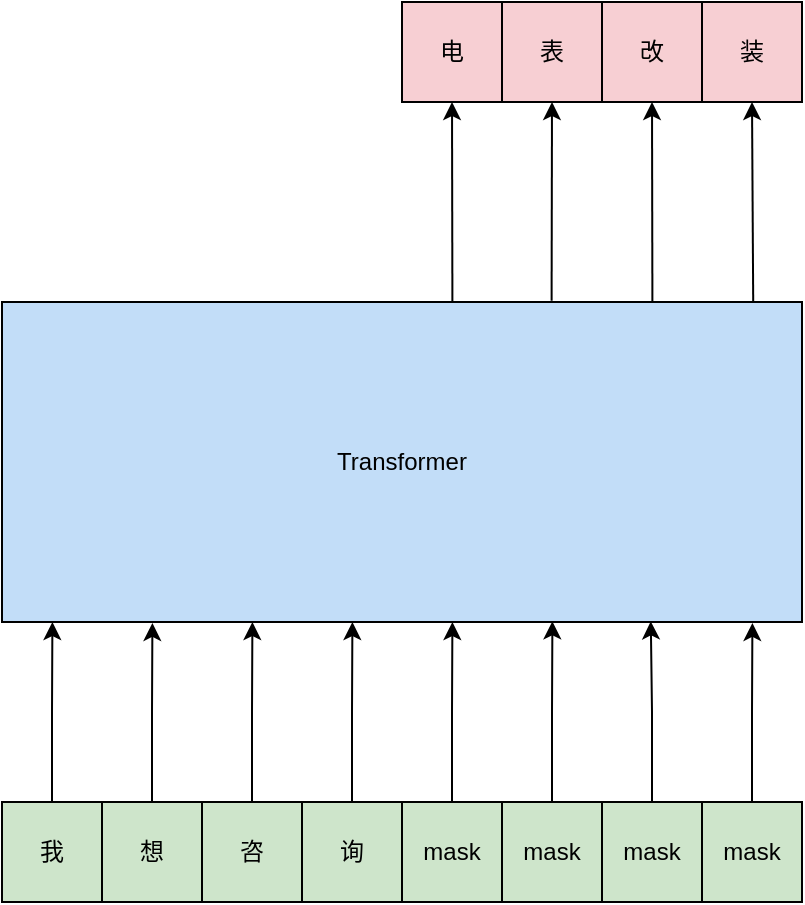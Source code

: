 <mxfile version="22.0.8" type="github">
  <diagram name="第 1 页" id="mxh8bWBtYDuDe7EswOkV">
    <mxGraphModel dx="1024" dy="556" grid="1" gridSize="10" guides="1" tooltips="1" connect="1" arrows="1" fold="1" page="1" pageScale="1" pageWidth="827" pageHeight="1169" math="0" shadow="0">
      <root>
        <mxCell id="0" />
        <mxCell id="1" parent="0" />
        <mxCell id="DNyXBS3NBZ68RY32_UbK-13" value="" style="group" vertex="1" connectable="0" parent="1">
          <mxGeometry x="200" y="510" width="400" height="50" as="geometry" />
        </mxCell>
        <mxCell id="DNyXBS3NBZ68RY32_UbK-1" value="mask" style="rounded=0;whiteSpace=wrap;html=1;fillColor=#CEE5CB;" vertex="1" parent="DNyXBS3NBZ68RY32_UbK-13">
          <mxGeometry x="200" width="50" height="50" as="geometry" />
        </mxCell>
        <mxCell id="DNyXBS3NBZ68RY32_UbK-2" value="mask" style="rounded=0;whiteSpace=wrap;html=1;fillColor=#CEE5CB;" vertex="1" parent="DNyXBS3NBZ68RY32_UbK-13">
          <mxGeometry x="250" width="50" height="50" as="geometry" />
        </mxCell>
        <mxCell id="DNyXBS3NBZ68RY32_UbK-3" value="mask" style="rounded=0;whiteSpace=wrap;html=1;fillColor=#CEE5CB;" vertex="1" parent="DNyXBS3NBZ68RY32_UbK-13">
          <mxGeometry x="300" width="50" height="50" as="geometry" />
        </mxCell>
        <mxCell id="DNyXBS3NBZ68RY32_UbK-4" value="mask" style="rounded=0;whiteSpace=wrap;html=1;fillColor=#CEE5CB;" vertex="1" parent="DNyXBS3NBZ68RY32_UbK-13">
          <mxGeometry x="350" width="50" height="50" as="geometry" />
        </mxCell>
        <mxCell id="DNyXBS3NBZ68RY32_UbK-9" value="我" style="rounded=0;whiteSpace=wrap;html=1;fillColor=#CEE5CB;" vertex="1" parent="DNyXBS3NBZ68RY32_UbK-13">
          <mxGeometry width="50" height="50" as="geometry" />
        </mxCell>
        <mxCell id="DNyXBS3NBZ68RY32_UbK-10" value="想" style="rounded=0;whiteSpace=wrap;html=1;fillColor=#CEE5CB;" vertex="1" parent="DNyXBS3NBZ68RY32_UbK-13">
          <mxGeometry x="50" width="50" height="50" as="geometry" />
        </mxCell>
        <mxCell id="DNyXBS3NBZ68RY32_UbK-11" value="咨" style="rounded=0;whiteSpace=wrap;html=1;fillColor=#CEE5CB;" vertex="1" parent="DNyXBS3NBZ68RY32_UbK-13">
          <mxGeometry x="100" width="50" height="50" as="geometry" />
        </mxCell>
        <mxCell id="DNyXBS3NBZ68RY32_UbK-12" value="询" style="rounded=0;whiteSpace=wrap;html=1;fillColor=#CEE5CB;" vertex="1" parent="DNyXBS3NBZ68RY32_UbK-13">
          <mxGeometry x="150" width="50" height="50" as="geometry" />
        </mxCell>
        <mxCell id="DNyXBS3NBZ68RY32_UbK-14" value="" style="group" vertex="1" connectable="0" parent="1">
          <mxGeometry x="400" y="110" width="200" height="50" as="geometry" />
        </mxCell>
        <mxCell id="DNyXBS3NBZ68RY32_UbK-5" value="电" style="rounded=0;whiteSpace=wrap;html=1;fillColor=#F7CFD3;" vertex="1" parent="DNyXBS3NBZ68RY32_UbK-14">
          <mxGeometry width="50" height="50" as="geometry" />
        </mxCell>
        <mxCell id="DNyXBS3NBZ68RY32_UbK-6" value="表" style="rounded=0;whiteSpace=wrap;html=1;fillColor=#F7CFD3;" vertex="1" parent="DNyXBS3NBZ68RY32_UbK-14">
          <mxGeometry x="50" width="50" height="50" as="geometry" />
        </mxCell>
        <mxCell id="DNyXBS3NBZ68RY32_UbK-7" value="改" style="rounded=0;whiteSpace=wrap;html=1;fillColor=#F7CFD3;" vertex="1" parent="DNyXBS3NBZ68RY32_UbK-14">
          <mxGeometry x="100" width="50" height="50" as="geometry" />
        </mxCell>
        <mxCell id="DNyXBS3NBZ68RY32_UbK-8" value="装" style="rounded=0;whiteSpace=wrap;html=1;fillColor=#F7CFD3;" vertex="1" parent="DNyXBS3NBZ68RY32_UbK-14">
          <mxGeometry x="150" width="50" height="50" as="geometry" />
        </mxCell>
        <mxCell id="DNyXBS3NBZ68RY32_UbK-15" value="Transformer" style="rounded=0;whiteSpace=wrap;html=1;fillColor=#C2DDF8;" vertex="1" parent="1">
          <mxGeometry x="200" y="260" width="400" height="160" as="geometry" />
        </mxCell>
        <mxCell id="DNyXBS3NBZ68RY32_UbK-17" style="edgeStyle=orthogonalEdgeStyle;rounded=0;orthogonalLoop=1;jettySize=auto;html=1;exitX=0.5;exitY=0;exitDx=0;exitDy=0;entryX=0.063;entryY=1;entryDx=0;entryDy=0;entryPerimeter=0;" edge="1" parent="1" source="DNyXBS3NBZ68RY32_UbK-9" target="DNyXBS3NBZ68RY32_UbK-15">
          <mxGeometry relative="1" as="geometry" />
        </mxCell>
        <mxCell id="DNyXBS3NBZ68RY32_UbK-18" style="edgeStyle=orthogonalEdgeStyle;rounded=0;orthogonalLoop=1;jettySize=auto;html=1;exitX=0.5;exitY=0;exitDx=0;exitDy=0;entryX=0.188;entryY=1.003;entryDx=0;entryDy=0;entryPerimeter=0;" edge="1" parent="1" source="DNyXBS3NBZ68RY32_UbK-10" target="DNyXBS3NBZ68RY32_UbK-15">
          <mxGeometry relative="1" as="geometry" />
        </mxCell>
        <mxCell id="DNyXBS3NBZ68RY32_UbK-19" style="edgeStyle=orthogonalEdgeStyle;rounded=0;orthogonalLoop=1;jettySize=auto;html=1;exitX=0.5;exitY=0;exitDx=0;exitDy=0;entryX=0.313;entryY=1;entryDx=0;entryDy=0;entryPerimeter=0;" edge="1" parent="1" source="DNyXBS3NBZ68RY32_UbK-11" target="DNyXBS3NBZ68RY32_UbK-15">
          <mxGeometry relative="1" as="geometry" />
        </mxCell>
        <mxCell id="DNyXBS3NBZ68RY32_UbK-20" style="edgeStyle=orthogonalEdgeStyle;rounded=0;orthogonalLoop=1;jettySize=auto;html=1;exitX=0.5;exitY=0;exitDx=0;exitDy=0;entryX=0.438;entryY=1;entryDx=0;entryDy=0;entryPerimeter=0;" edge="1" parent="1" source="DNyXBS3NBZ68RY32_UbK-12" target="DNyXBS3NBZ68RY32_UbK-15">
          <mxGeometry relative="1" as="geometry">
            <mxPoint x="375" y="430" as="targetPoint" />
          </mxGeometry>
        </mxCell>
        <mxCell id="DNyXBS3NBZ68RY32_UbK-21" style="edgeStyle=orthogonalEdgeStyle;rounded=0;orthogonalLoop=1;jettySize=auto;html=1;exitX=0.5;exitY=0;exitDx=0;exitDy=0;entryX=0.563;entryY=1;entryDx=0;entryDy=0;entryPerimeter=0;" edge="1" parent="1" source="DNyXBS3NBZ68RY32_UbK-1" target="DNyXBS3NBZ68RY32_UbK-15">
          <mxGeometry relative="1" as="geometry">
            <mxPoint x="420" y="450" as="targetPoint" />
          </mxGeometry>
        </mxCell>
        <mxCell id="DNyXBS3NBZ68RY32_UbK-22" style="edgeStyle=orthogonalEdgeStyle;rounded=0;orthogonalLoop=1;jettySize=auto;html=1;exitX=0.5;exitY=0;exitDx=0;exitDy=0;entryX=0.688;entryY=0.998;entryDx=0;entryDy=0;entryPerimeter=0;" edge="1" parent="1" source="DNyXBS3NBZ68RY32_UbK-2" target="DNyXBS3NBZ68RY32_UbK-15">
          <mxGeometry relative="1" as="geometry">
            <mxPoint x="475" y="440" as="targetPoint" />
          </mxGeometry>
        </mxCell>
        <mxCell id="DNyXBS3NBZ68RY32_UbK-23" style="edgeStyle=orthogonalEdgeStyle;rounded=0;orthogonalLoop=1;jettySize=auto;html=1;exitX=0.5;exitY=0;exitDx=0;exitDy=0;entryX=0.811;entryY=0.998;entryDx=0;entryDy=0;entryPerimeter=0;" edge="1" parent="1" source="DNyXBS3NBZ68RY32_UbK-3" target="DNyXBS3NBZ68RY32_UbK-15">
          <mxGeometry relative="1" as="geometry" />
        </mxCell>
        <mxCell id="DNyXBS3NBZ68RY32_UbK-24" style="edgeStyle=orthogonalEdgeStyle;rounded=0;orthogonalLoop=1;jettySize=auto;html=1;exitX=0.5;exitY=0;exitDx=0;exitDy=0;entryX=0.938;entryY=1.003;entryDx=0;entryDy=0;entryPerimeter=0;" edge="1" parent="1" source="DNyXBS3NBZ68RY32_UbK-4" target="DNyXBS3NBZ68RY32_UbK-15">
          <mxGeometry relative="1" as="geometry">
            <mxPoint x="575" y="430" as="targetPoint" />
          </mxGeometry>
        </mxCell>
        <mxCell id="DNyXBS3NBZ68RY32_UbK-25" style="edgeStyle=none;rounded=0;orthogonalLoop=1;jettySize=auto;html=1;entryX=0.5;entryY=1;entryDx=0;entryDy=0;exitX=0.563;exitY=0;exitDx=0;exitDy=0;exitPerimeter=0;" edge="1" parent="1" source="DNyXBS3NBZ68RY32_UbK-15" target="DNyXBS3NBZ68RY32_UbK-5">
          <mxGeometry relative="1" as="geometry">
            <mxPoint x="450" y="210" as="sourcePoint" />
          </mxGeometry>
        </mxCell>
        <mxCell id="DNyXBS3NBZ68RY32_UbK-26" style="edgeStyle=none;rounded=0;orthogonalLoop=1;jettySize=auto;html=1;entryX=0.5;entryY=1;entryDx=0;entryDy=0;exitX=0.687;exitY=-0.004;exitDx=0;exitDy=0;exitPerimeter=0;" edge="1" parent="1" source="DNyXBS3NBZ68RY32_UbK-15" target="DNyXBS3NBZ68RY32_UbK-6">
          <mxGeometry relative="1" as="geometry">
            <mxPoint x="435" y="270" as="sourcePoint" />
            <mxPoint x="435" y="170" as="targetPoint" />
          </mxGeometry>
        </mxCell>
        <mxCell id="DNyXBS3NBZ68RY32_UbK-27" style="edgeStyle=none;rounded=0;orthogonalLoop=1;jettySize=auto;html=1;entryX=0.5;entryY=1;entryDx=0;entryDy=0;exitX=0.813;exitY=-0.002;exitDx=0;exitDy=0;exitPerimeter=0;" edge="1" parent="1" source="DNyXBS3NBZ68RY32_UbK-15" target="DNyXBS3NBZ68RY32_UbK-7">
          <mxGeometry relative="1" as="geometry">
            <mxPoint x="445" y="280" as="sourcePoint" />
            <mxPoint x="445" y="180" as="targetPoint" />
          </mxGeometry>
        </mxCell>
        <mxCell id="DNyXBS3NBZ68RY32_UbK-28" style="edgeStyle=none;rounded=0;orthogonalLoop=1;jettySize=auto;html=1;entryX=0.5;entryY=1;entryDx=0;entryDy=0;exitX=0.939;exitY=-0.002;exitDx=0;exitDy=0;exitPerimeter=0;" edge="1" parent="1" source="DNyXBS3NBZ68RY32_UbK-15" target="DNyXBS3NBZ68RY32_UbK-8">
          <mxGeometry relative="1" as="geometry">
            <mxPoint x="455" y="290" as="sourcePoint" />
            <mxPoint x="455" y="190" as="targetPoint" />
          </mxGeometry>
        </mxCell>
      </root>
    </mxGraphModel>
  </diagram>
</mxfile>
